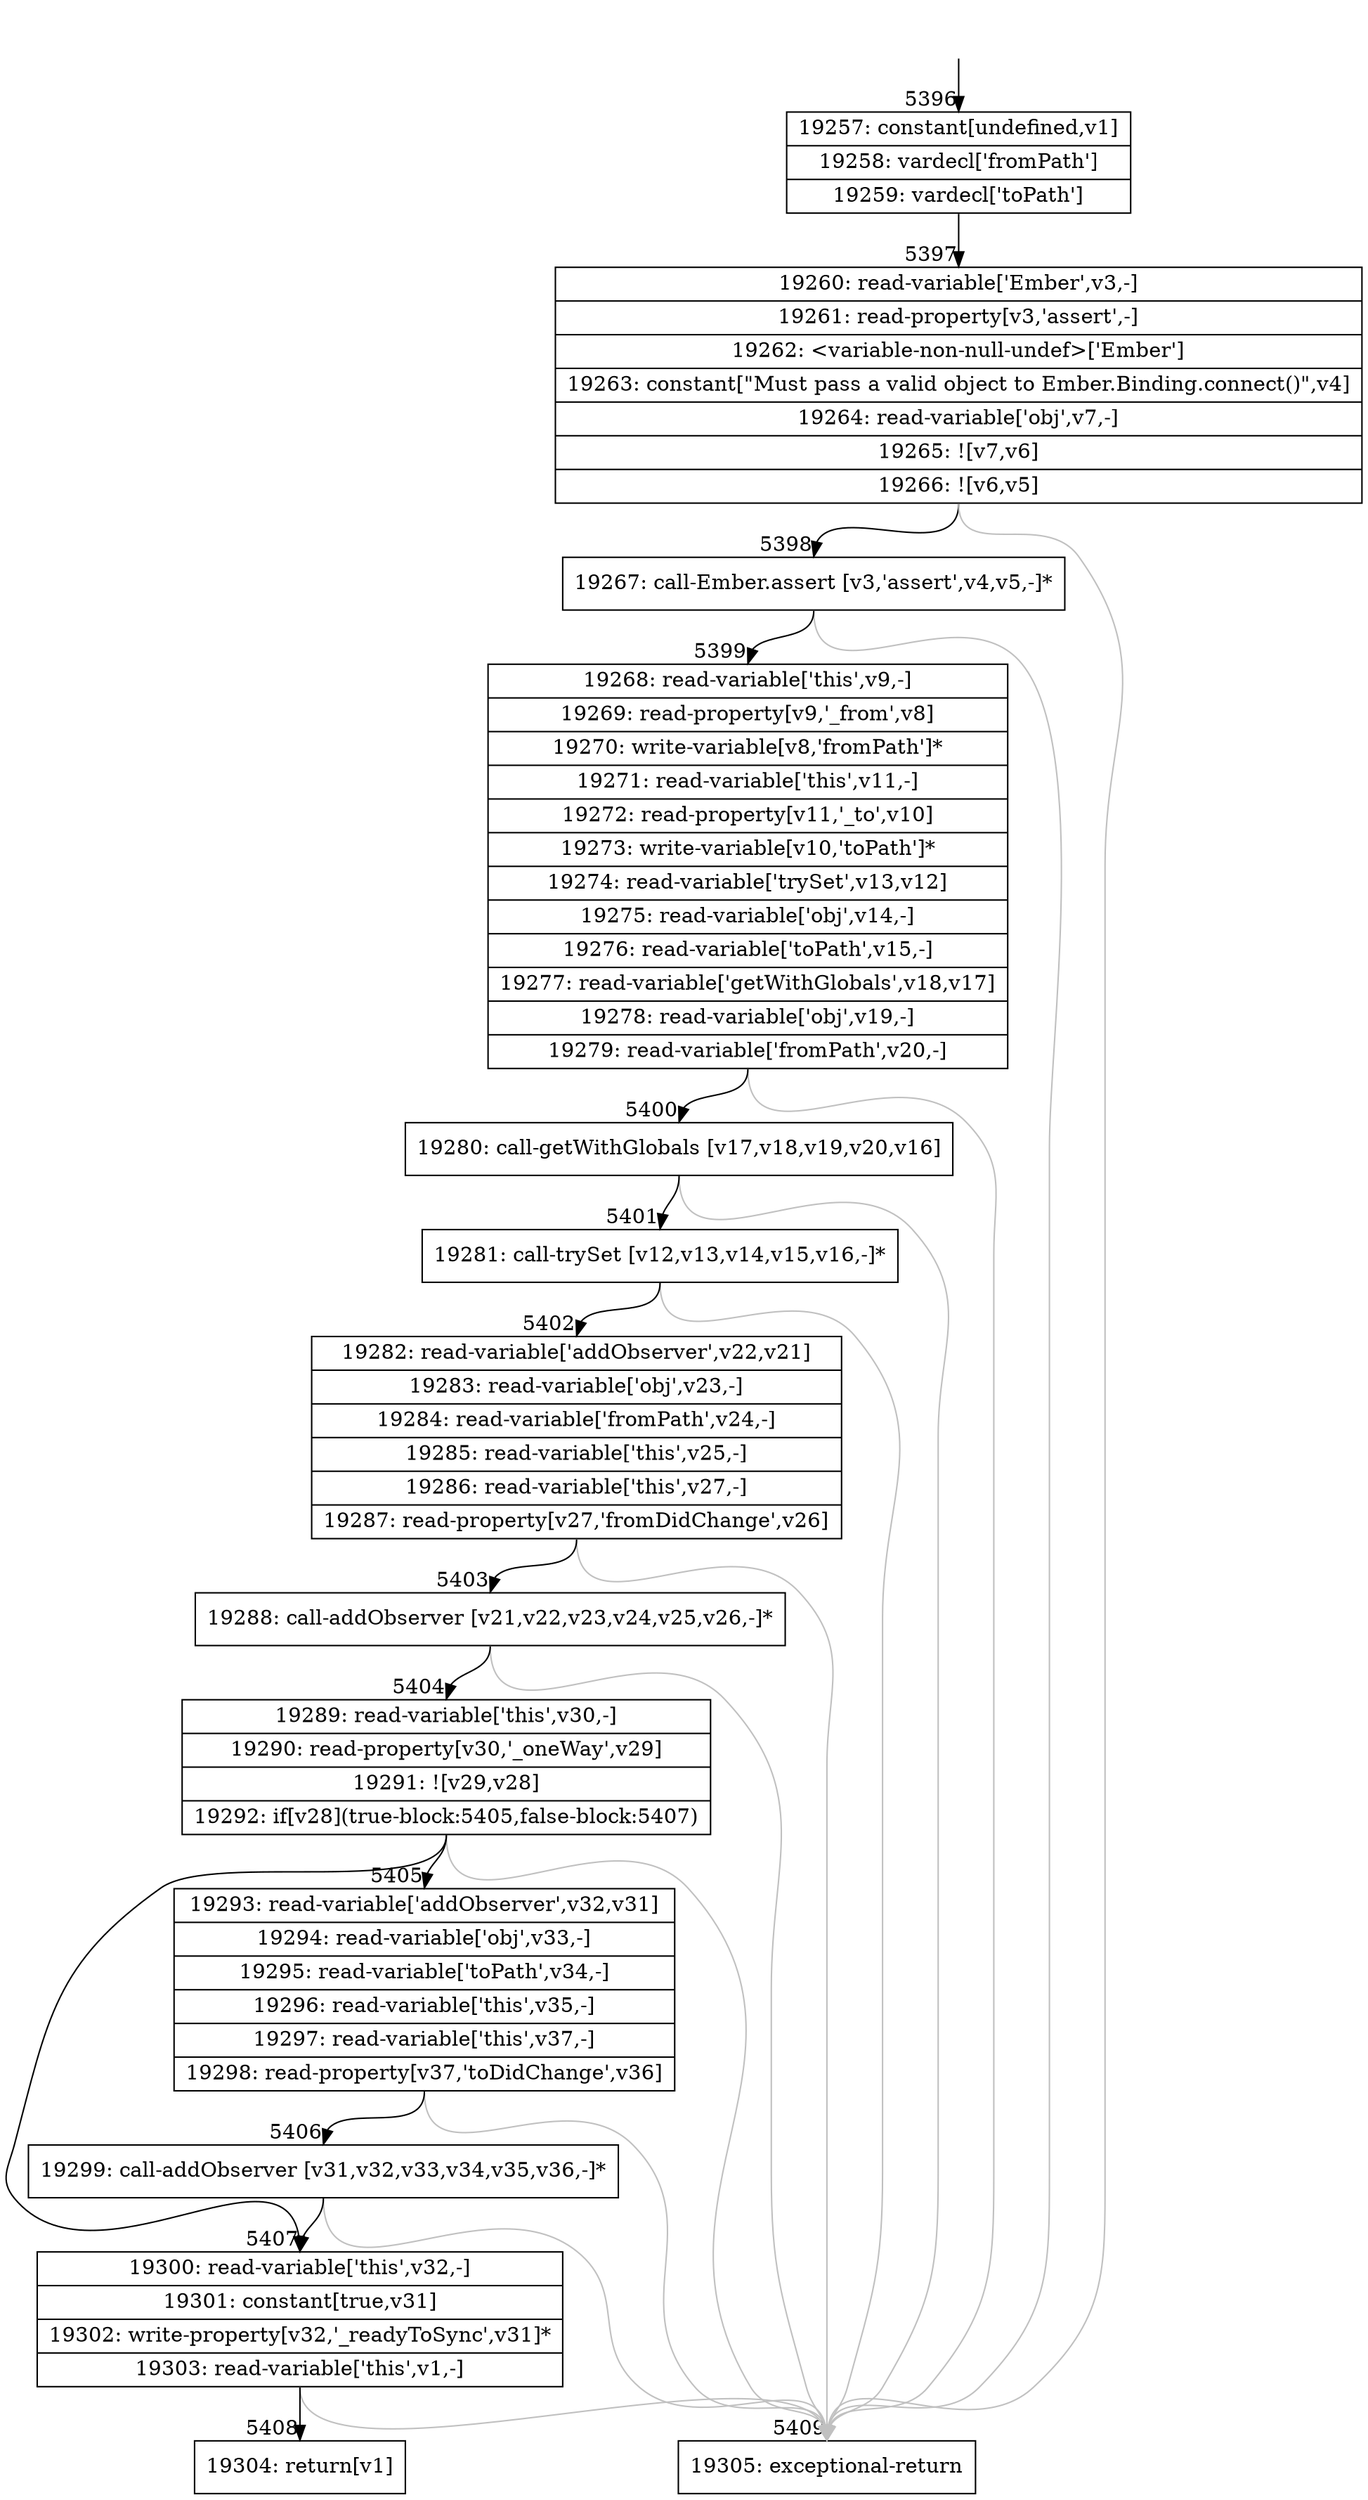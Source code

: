 digraph {
rankdir="TD"
BB_entry433[shape=none,label=""];
BB_entry433 -> BB5396 [tailport=s, headport=n, headlabel="    5396"]
BB5396 [shape=record label="{19257: constant[undefined,v1]|19258: vardecl['fromPath']|19259: vardecl['toPath']}" ] 
BB5396 -> BB5397 [tailport=s, headport=n, headlabel="      5397"]
BB5397 [shape=record label="{19260: read-variable['Ember',v3,-]|19261: read-property[v3,'assert',-]|19262: \<variable-non-null-undef\>['Ember']|19263: constant[\"Must pass a valid object to Ember.Binding.connect()\",v4]|19264: read-variable['obj',v7,-]|19265: ![v7,v6]|19266: ![v6,v5]}" ] 
BB5397 -> BB5398 [tailport=s, headport=n, headlabel="      5398"]
BB5397 -> BB5409 [tailport=s, headport=n, color=gray, headlabel="      5409"]
BB5398 [shape=record label="{19267: call-Ember.assert [v3,'assert',v4,v5,-]*}" ] 
BB5398 -> BB5399 [tailport=s, headport=n, headlabel="      5399"]
BB5398 -> BB5409 [tailport=s, headport=n, color=gray]
BB5399 [shape=record label="{19268: read-variable['this',v9,-]|19269: read-property[v9,'_from',v8]|19270: write-variable[v8,'fromPath']*|19271: read-variable['this',v11,-]|19272: read-property[v11,'_to',v10]|19273: write-variable[v10,'toPath']*|19274: read-variable['trySet',v13,v12]|19275: read-variable['obj',v14,-]|19276: read-variable['toPath',v15,-]|19277: read-variable['getWithGlobals',v18,v17]|19278: read-variable['obj',v19,-]|19279: read-variable['fromPath',v20,-]}" ] 
BB5399 -> BB5400 [tailport=s, headport=n, headlabel="      5400"]
BB5399 -> BB5409 [tailport=s, headport=n, color=gray]
BB5400 [shape=record label="{19280: call-getWithGlobals [v17,v18,v19,v20,v16]}" ] 
BB5400 -> BB5401 [tailport=s, headport=n, headlabel="      5401"]
BB5400 -> BB5409 [tailport=s, headport=n, color=gray]
BB5401 [shape=record label="{19281: call-trySet [v12,v13,v14,v15,v16,-]*}" ] 
BB5401 -> BB5402 [tailport=s, headport=n, headlabel="      5402"]
BB5401 -> BB5409 [tailport=s, headport=n, color=gray]
BB5402 [shape=record label="{19282: read-variable['addObserver',v22,v21]|19283: read-variable['obj',v23,-]|19284: read-variable['fromPath',v24,-]|19285: read-variable['this',v25,-]|19286: read-variable['this',v27,-]|19287: read-property[v27,'fromDidChange',v26]}" ] 
BB5402 -> BB5403 [tailport=s, headport=n, headlabel="      5403"]
BB5402 -> BB5409 [tailport=s, headport=n, color=gray]
BB5403 [shape=record label="{19288: call-addObserver [v21,v22,v23,v24,v25,v26,-]*}" ] 
BB5403 -> BB5404 [tailport=s, headport=n, headlabel="      5404"]
BB5403 -> BB5409 [tailport=s, headport=n, color=gray]
BB5404 [shape=record label="{19289: read-variable['this',v30,-]|19290: read-property[v30,'_oneWay',v29]|19291: ![v29,v28]|19292: if[v28](true-block:5405,false-block:5407)}" ] 
BB5404 -> BB5405 [tailport=s, headport=n, headlabel="      5405"]
BB5404 -> BB5407 [tailport=s, headport=n, headlabel="      5407"]
BB5404 -> BB5409 [tailport=s, headport=n, color=gray]
BB5405 [shape=record label="{19293: read-variable['addObserver',v32,v31]|19294: read-variable['obj',v33,-]|19295: read-variable['toPath',v34,-]|19296: read-variable['this',v35,-]|19297: read-variable['this',v37,-]|19298: read-property[v37,'toDidChange',v36]}" ] 
BB5405 -> BB5406 [tailport=s, headport=n, headlabel="      5406"]
BB5405 -> BB5409 [tailport=s, headport=n, color=gray]
BB5406 [shape=record label="{19299: call-addObserver [v31,v32,v33,v34,v35,v36,-]*}" ] 
BB5406 -> BB5407 [tailport=s, headport=n]
BB5406 -> BB5409 [tailport=s, headport=n, color=gray]
BB5407 [shape=record label="{19300: read-variable['this',v32,-]|19301: constant[true,v31]|19302: write-property[v32,'_readyToSync',v31]*|19303: read-variable['this',v1,-]}" ] 
BB5407 -> BB5408 [tailport=s, headport=n, headlabel="      5408"]
BB5407 -> BB5409 [tailport=s, headport=n, color=gray]
BB5408 [shape=record label="{19304: return[v1]}" ] 
BB5409 [shape=record label="{19305: exceptional-return}" ] 
//#$~ 9809
}
